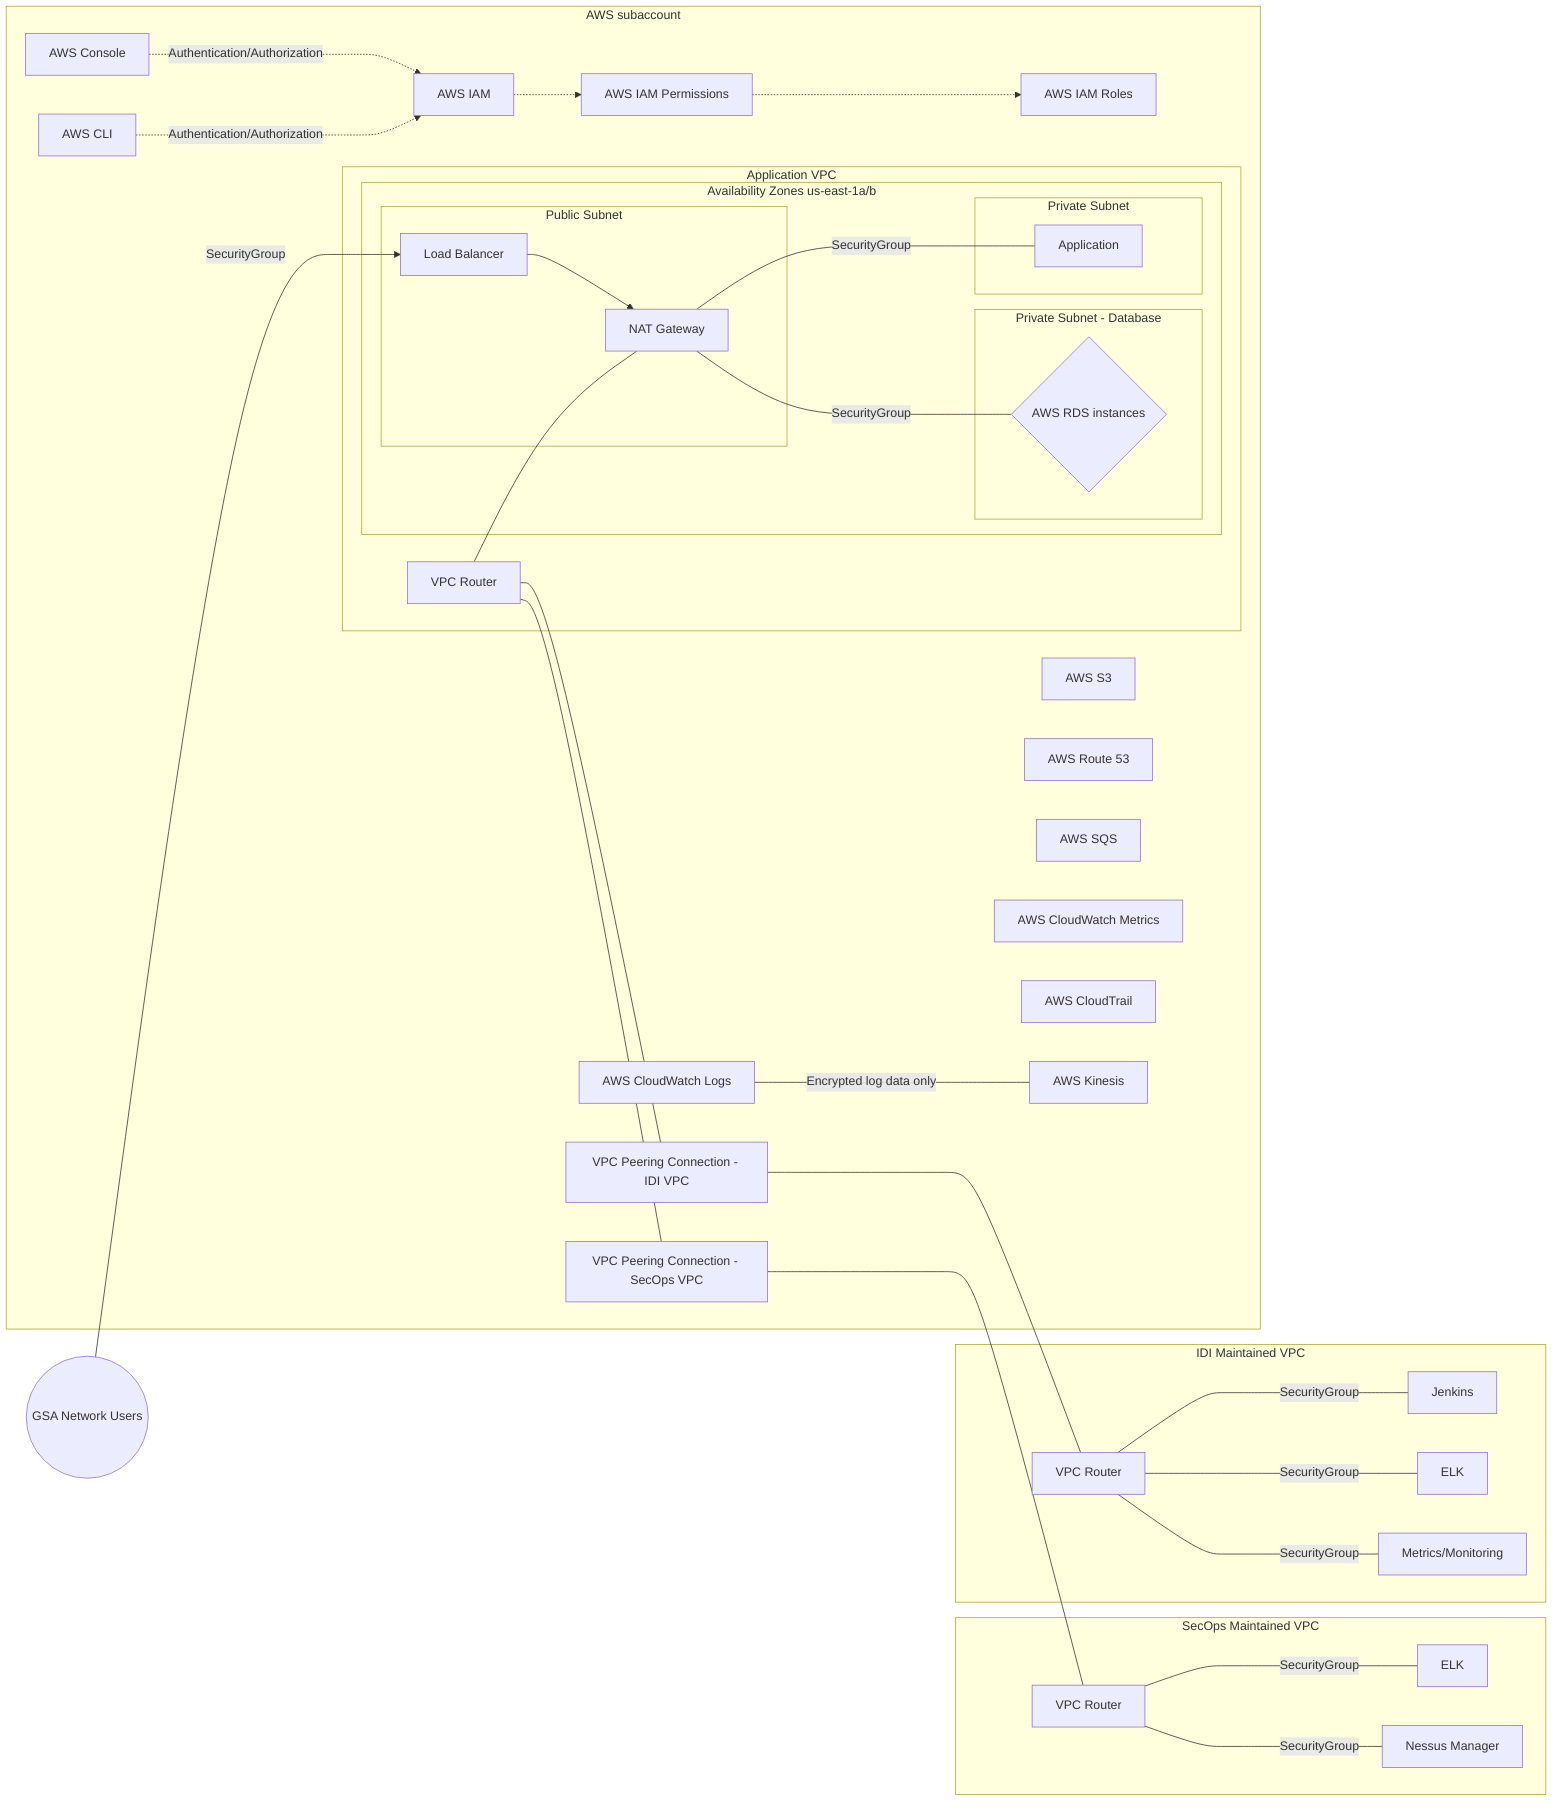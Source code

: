 %% title: Architecture Option B
%% description: DevSecOps high level architecture Option B
graph LR
  gsa-users(("GSA Network Users"))
  subgraph SecOps Maintained VPC
    vpc-router-secops["VPC Router"]
    secops-elk["ELK"]
    secops-nessusmanager["Nessus Manager"]
  end
  subgraph IDI Maintained VPC
    vpc-router-mgmt["VPC Router"]
    mgmt-jenkins["Jenkins"]
    mgmt-elk["ELK"]
    mgmt-monitoring["Metrics/Monitoring"]
  end
  subgraph AWS subaccount
    iam["AWS IAM"]
    iam-perms["AWS IAM Permissions"]
    iam-roles["AWS IAM Roles"]
    aws-console["AWS Console"]
    aws-cli["AWS CLI"]
    s3["AWS S3"]
    kinesis["AWS Kinesis"]
    route53["AWS Route 53"]
    aws-sqs["AWS SQS"]
    cloudwatch["AWS CloudWatch Metrics"]
    cloudwatch-logs["AWS CloudWatch Logs"]
    cloudtrail["AWS CloudTrail"]
    vpc-peering-secops["VPC Peering Connection - SecOps VPC"]
    subgraph Application VPC
      subgraph Availability Zones us-east-1a/b
        subgraph Public Subnet
          app-nat["NAT Gateway"]
          app-elb["Load Balancer"]
        end
        subgraph Private Subnet
          app-app["Application"]
        end
        subgraph Private Subnet - Database
          app-rds{"AWS RDS instances"}
        end
      end
      vpc-router-apps["VPC Router"]
    end
    vpc-peering-pipeline["VPC Peering Connection - IDI VPC"]
  end

  cloudwatch-logs-- Encrypted log data only --- kinesis

  aws-console-."Authentication/Authorization".->iam
  aws-cli-."Authentication/Authorization".->iam
  iam-.->iam-perms
  iam-perms-.->iam-roles

  vpc-peering-pipeline---vpc-router-mgmt
  vpc-peering-secops---vpc-router-secops

  vpc-router-secops--SecurityGroup---secops-elk
  vpc-router-secops--SecurityGroup---secops-nessusmanager

  vpc-router-mgmt--SecurityGroup---mgmt-jenkins
  vpc-router-mgmt--SecurityGroup---mgmt-elk
  vpc-router-mgmt--SecurityGroup---mgmt-monitoring

  vpc-router-apps---vpc-peering-pipeline
  vpc-router-apps---vpc-peering-secops
  vpc-router-apps---app-nat

  app-elb-->app-nat
  app-nat--SecurityGroup---app-app
  app-nat--SecurityGroup---app-rds

  gsa-users--SecurityGroup-->app-elb